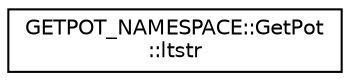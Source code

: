 digraph "类继承关系图"
{
 // INTERACTIVE_SVG=YES
  edge [fontname="Helvetica",fontsize="10",labelfontname="Helvetica",labelfontsize="10"];
  node [fontname="Helvetica",fontsize="10",shape=record];
  rankdir="LR";
  Node1 [label="GETPOT_NAMESPACE::GetPot\l::ltstr",height=0.2,width=0.4,color="black", fillcolor="white", style="filled",URL="$structGETPOT__NAMESPACE_1_1GetPot_1_1ltstr.html",tooltip="helper functor for creating sets of C-style strings "];
}
